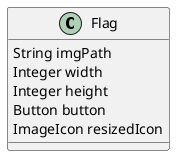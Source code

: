 @startuml
'https://plantuml.com/class-diagram

class Flag {
String imgPath
Integer width
Integer height
Button button
ImageIcon resizedIcon
}

@enduml